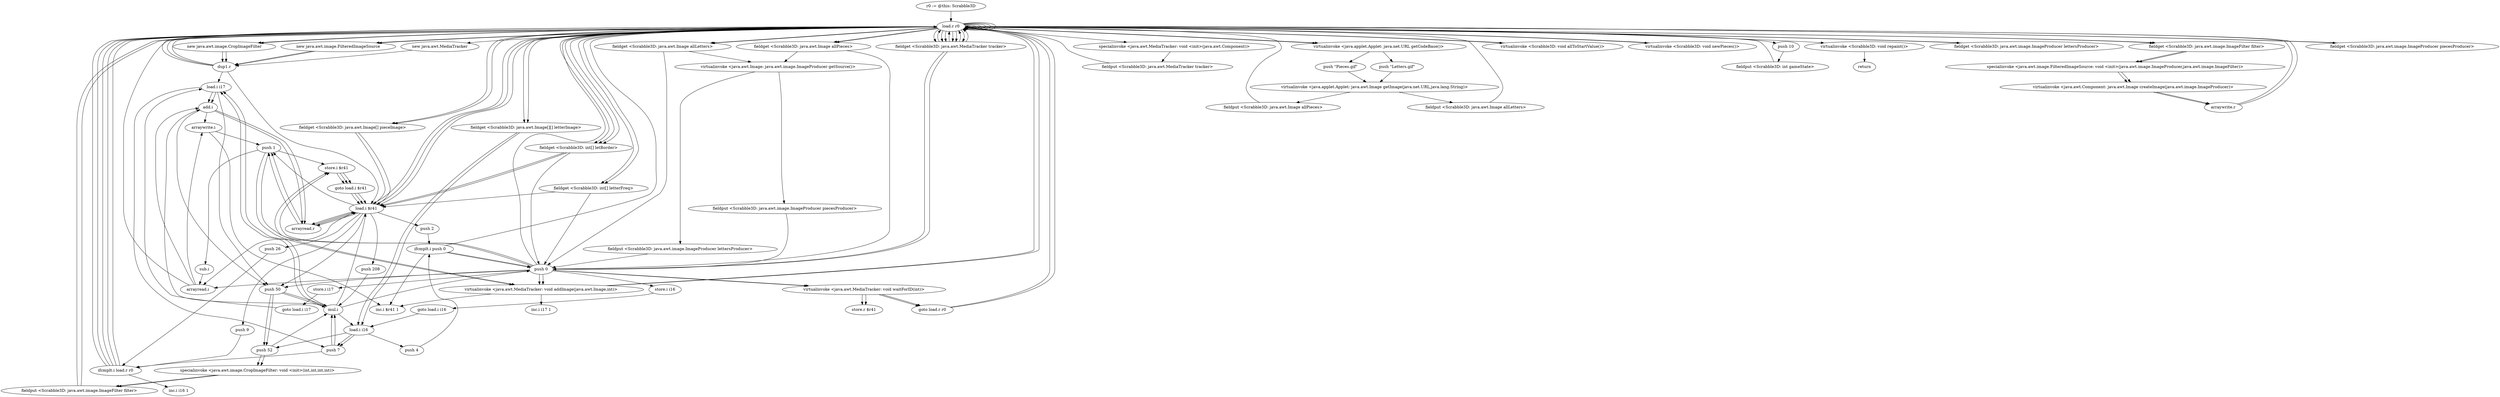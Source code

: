 digraph "" {
    "r0 := @this: Scrabble3D"
    "load.r r0"
    "r0 := @this: Scrabble3D"->"load.r r0";
    "new java.awt.MediaTracker"
    "load.r r0"->"new java.awt.MediaTracker";
    "dup1.r"
    "new java.awt.MediaTracker"->"dup1.r";
    "dup1.r"->"load.r r0";
    "specialinvoke <java.awt.MediaTracker: void <init>(java.awt.Component)>"
    "load.r r0"->"specialinvoke <java.awt.MediaTracker: void <init>(java.awt.Component)>";
    "fieldput <Scrabble3D: java.awt.MediaTracker tracker>"
    "specialinvoke <java.awt.MediaTracker: void <init>(java.awt.Component)>"->"fieldput <Scrabble3D: java.awt.MediaTracker tracker>";
    "fieldput <Scrabble3D: java.awt.MediaTracker tracker>"->"load.r r0";
    "load.r r0"->"load.r r0";
    "load.r r0"->"load.r r0";
    "virtualinvoke <java.applet.Applet: java.net.URL getCodeBase()>"
    "load.r r0"->"virtualinvoke <java.applet.Applet: java.net.URL getCodeBase()>";
    "push \"Pieces.gif\""
    "virtualinvoke <java.applet.Applet: java.net.URL getCodeBase()>"->"push \"Pieces.gif\"";
    "virtualinvoke <java.applet.Applet: java.awt.Image getImage(java.net.URL,java.lang.String)>"
    "push \"Pieces.gif\""->"virtualinvoke <java.applet.Applet: java.awt.Image getImage(java.net.URL,java.lang.String)>";
    "fieldput <Scrabble3D: java.awt.Image allPieces>"
    "virtualinvoke <java.applet.Applet: java.awt.Image getImage(java.net.URL,java.lang.String)>"->"fieldput <Scrabble3D: java.awt.Image allPieces>";
    "fieldput <Scrabble3D: java.awt.Image allPieces>"->"load.r r0";
    "fieldget <Scrabble3D: java.awt.MediaTracker tracker>"
    "load.r r0"->"fieldget <Scrabble3D: java.awt.MediaTracker tracker>";
    "fieldget <Scrabble3D: java.awt.MediaTracker tracker>"->"load.r r0";
    "fieldget <Scrabble3D: java.awt.Image allPieces>"
    "load.r r0"->"fieldget <Scrabble3D: java.awt.Image allPieces>";
    "push 0"
    "fieldget <Scrabble3D: java.awt.Image allPieces>"->"push 0";
    "virtualinvoke <java.awt.MediaTracker: void addImage(java.awt.Image,int)>"
    "push 0"->"virtualinvoke <java.awt.MediaTracker: void addImage(java.awt.Image,int)>";
    "virtualinvoke <java.awt.MediaTracker: void addImage(java.awt.Image,int)>"->"load.r r0";
    "load.r r0"->"fieldget <Scrabble3D: java.awt.MediaTracker tracker>";
    "fieldget <Scrabble3D: java.awt.MediaTracker tracker>"->"push 0";
    "virtualinvoke <java.awt.MediaTracker: void waitForID(int)>"
    "push 0"->"virtualinvoke <java.awt.MediaTracker: void waitForID(int)>";
    "goto load.r r0"
    "virtualinvoke <java.awt.MediaTracker: void waitForID(int)>"->"goto load.r r0";
    "goto load.r r0"->"load.r r0";
    "load.r r0"->"load.r r0";
    "load.r r0"->"fieldget <Scrabble3D: java.awt.Image allPieces>";
    "virtualinvoke <java.awt.Image: java.awt.image.ImageProducer getSource()>"
    "fieldget <Scrabble3D: java.awt.Image allPieces>"->"virtualinvoke <java.awt.Image: java.awt.image.ImageProducer getSource()>";
    "fieldput <Scrabble3D: java.awt.image.ImageProducer piecesProducer>"
    "virtualinvoke <java.awt.Image: java.awt.image.ImageProducer getSource()>"->"fieldput <Scrabble3D: java.awt.image.ImageProducer piecesProducer>";
    "fieldput <Scrabble3D: java.awt.image.ImageProducer piecesProducer>"->"push 0";
    "store.i $r41"
    "push 0"->"store.i $r41";
    "goto load.i $r41"
    "store.i $r41"->"goto load.i $r41";
    "load.i $r41"
    "goto load.i $r41"->"load.i $r41";
    "push 9"
    "load.i $r41"->"push 9";
    "ifcmplt.i load.r r0"
    "push 9"->"ifcmplt.i load.r r0";
    "ifcmplt.i load.r r0"->"load.r r0";
    "load.r r0"->"load.r r0";
    "load.r r0"->"load.r r0";
    "load.r r0"->"virtualinvoke <java.applet.Applet: java.net.URL getCodeBase()>";
    "push \"Letters.gif\""
    "virtualinvoke <java.applet.Applet: java.net.URL getCodeBase()>"->"push \"Letters.gif\"";
    "push \"Letters.gif\""->"virtualinvoke <java.applet.Applet: java.awt.Image getImage(java.net.URL,java.lang.String)>";
    "fieldput <Scrabble3D: java.awt.Image allLetters>"
    "virtualinvoke <java.applet.Applet: java.awt.Image getImage(java.net.URL,java.lang.String)>"->"fieldput <Scrabble3D: java.awt.Image allLetters>";
    "fieldput <Scrabble3D: java.awt.Image allLetters>"->"load.r r0";
    "load.r r0"->"fieldget <Scrabble3D: java.awt.MediaTracker tracker>";
    "fieldget <Scrabble3D: java.awt.MediaTracker tracker>"->"load.r r0";
    "fieldget <Scrabble3D: java.awt.Image allLetters>"
    "load.r r0"->"fieldget <Scrabble3D: java.awt.Image allLetters>";
    "fieldget <Scrabble3D: java.awt.Image allLetters>"->"push 0";
    "push 0"->"virtualinvoke <java.awt.MediaTracker: void addImage(java.awt.Image,int)>";
    "virtualinvoke <java.awt.MediaTracker: void addImage(java.awt.Image,int)>"->"load.r r0";
    "load.r r0"->"fieldget <Scrabble3D: java.awt.MediaTracker tracker>";
    "fieldget <Scrabble3D: java.awt.MediaTracker tracker>"->"push 0";
    "push 0"->"virtualinvoke <java.awt.MediaTracker: void waitForID(int)>";
    "virtualinvoke <java.awt.MediaTracker: void waitForID(int)>"->"goto load.r r0";
    "goto load.r r0"->"load.r r0";
    "load.r r0"->"load.r r0";
    "load.r r0"->"fieldget <Scrabble3D: java.awt.Image allLetters>";
    "fieldget <Scrabble3D: java.awt.Image allLetters>"->"virtualinvoke <java.awt.Image: java.awt.image.ImageProducer getSource()>";
    "fieldput <Scrabble3D: java.awt.image.ImageProducer lettersProducer>"
    "virtualinvoke <java.awt.Image: java.awt.image.ImageProducer getSource()>"->"fieldput <Scrabble3D: java.awt.image.ImageProducer lettersProducer>";
    "fieldput <Scrabble3D: java.awt.image.ImageProducer lettersProducer>"->"push 0";
    "push 0"->"store.i $r41";
    "store.i $r41"->"goto load.i $r41";
    "goto load.i $r41"->"load.i $r41";
    "push 2"
    "load.i $r41"->"push 2";
    "ifcmplt.i push 0"
    "push 2"->"ifcmplt.i push 0";
    "ifcmplt.i push 0"->"load.r r0";
    "virtualinvoke <Scrabble3D: void allToStartValue()>"
    "load.r r0"->"virtualinvoke <Scrabble3D: void allToStartValue()>";
    "virtualinvoke <Scrabble3D: void allToStartValue()>"->"load.r r0";
    "fieldget <Scrabble3D: int[] letBorder>"
    "load.r r0"->"fieldget <Scrabble3D: int[] letBorder>";
    "fieldget <Scrabble3D: int[] letBorder>"->"push 0";
    "push 0"->"load.r r0";
    "fieldget <Scrabble3D: int[] letterFreq>"
    "load.r r0"->"fieldget <Scrabble3D: int[] letterFreq>";
    "fieldget <Scrabble3D: int[] letterFreq>"->"push 0";
    "arrayread.i"
    "push 0"->"arrayread.i";
    "arraywrite.i"
    "arrayread.i"->"arraywrite.i";
    "push 1"
    "arraywrite.i"->"push 1";
    "push 1"->"store.i $r41";
    "store.i $r41"->"goto load.i $r41";
    "goto load.i $r41"->"load.i $r41";
    "push 26"
    "load.i $r41"->"push 26";
    "push 26"->"ifcmplt.i load.r r0";
    "ifcmplt.i load.r r0"->"load.r r0";
    "virtualinvoke <Scrabble3D: void newPieces()>"
    "load.r r0"->"virtualinvoke <Scrabble3D: void newPieces()>";
    "virtualinvoke <Scrabble3D: void newPieces()>"->"load.r r0";
    "push 10"
    "load.r r0"->"push 10";
    "fieldput <Scrabble3D: int gameState>"
    "push 10"->"fieldput <Scrabble3D: int gameState>";
    "fieldput <Scrabble3D: int gameState>"->"load.r r0";
    "virtualinvoke <Scrabble3D: void repaint()>"
    "load.r r0"->"virtualinvoke <Scrabble3D: void repaint()>";
    "return"
    "virtualinvoke <Scrabble3D: void repaint()>"->"return";
    "ifcmplt.i load.r r0"->"load.r r0";
    "load.r r0"->"fieldget <Scrabble3D: int[] letBorder>";
    "fieldget <Scrabble3D: int[] letBorder>"->"load.i $r41";
    "load.i $r41"->"load.r r0";
    "load.r r0"->"fieldget <Scrabble3D: int[] letBorder>";
    "fieldget <Scrabble3D: int[] letBorder>"->"load.i $r41";
    "load.i $r41"->"push 1";
    "sub.i"
    "push 1"->"sub.i";
    "sub.i"->"arrayread.i";
    "arrayread.i"->"load.r r0";
    "load.r r0"->"fieldget <Scrabble3D: int[] letterFreq>";
    "fieldget <Scrabble3D: int[] letterFreq>"->"load.i $r41";
    "load.i $r41"->"arrayread.i";
    "add.i"
    "arrayread.i"->"add.i";
    "add.i"->"arraywrite.i";
    "inc.i $r41 1"
    "arraywrite.i"->"inc.i $r41 1";
    "ifcmplt.i push 0"->"push 0";
    "store.i i16"
    "push 0"->"store.i i16";
    "goto load.i i16"
    "store.i i16"->"goto load.i i16";
    "load.i i16"
    "goto load.i i16"->"load.i i16";
    "push 4"
    "load.i i16"->"push 4";
    "push 4"->"ifcmplt.i push 0";
    "ifcmplt.i push 0"->"inc.i $r41 1";
    "ifcmplt.i push 0"->"push 0";
    "store.i i17"
    "push 0"->"store.i i17";
    "goto load.i i17"
    "store.i i17"->"goto load.i i17";
    "load.i i17"
    "goto load.i i17"->"load.i i17";
    "push 7"
    "load.i i17"->"push 7";
    "push 7"->"ifcmplt.i load.r r0";
    "inc.i i16 1"
    "ifcmplt.i load.r r0"->"inc.i i16 1";
    "ifcmplt.i load.r r0"->"load.r r0";
    "new java.awt.image.CropImageFilter"
    "load.r r0"->"new java.awt.image.CropImageFilter";
    "new java.awt.image.CropImageFilter"->"dup1.r";
    "dup1.r"->"load.i i17";
    "push 50"
    "load.i i17"->"push 50";
    "mul.i"
    "push 50"->"mul.i";
    "mul.i"->"load.i $r41";
    "push 208"
    "load.i $r41"->"push 208";
    "push 208"->"mul.i";
    "mul.i"->"load.i i16";
    "push 52"
    "load.i i16"->"push 52";
    "push 52"->"mul.i";
    "mul.i"->"add.i";
    "add.i"->"push 50";
    "push 50"->"push 52";
    "specialinvoke <java.awt.image.CropImageFilter: void <init>(int,int,int,int)>"
    "push 52"->"specialinvoke <java.awt.image.CropImageFilter: void <init>(int,int,int,int)>";
    "fieldput <Scrabble3D: java.awt.image.ImageFilter filter>"
    "specialinvoke <java.awt.image.CropImageFilter: void <init>(int,int,int,int)>"->"fieldput <Scrabble3D: java.awt.image.ImageFilter filter>";
    "fieldput <Scrabble3D: java.awt.image.ImageFilter filter>"->"load.r r0";
    "fieldget <Scrabble3D: java.awt.Image[][] letterImage>"
    "load.r r0"->"fieldget <Scrabble3D: java.awt.Image[][] letterImage>";
    "fieldget <Scrabble3D: java.awt.Image[][] letterImage>"->"load.i i16";
    "load.i i16"->"push 7";
    "push 7"->"mul.i";
    "mul.i"->"load.i i17";
    "load.i i17"->"add.i";
    "arrayread.r"
    "add.i"->"arrayread.r";
    "arrayread.r"->"load.i $r41";
    "load.i $r41"->"load.r r0";
    "new java.awt.image.FilteredImageSource"
    "load.r r0"->"new java.awt.image.FilteredImageSource";
    "new java.awt.image.FilteredImageSource"->"dup1.r";
    "dup1.r"->"load.r r0";
    "fieldget <Scrabble3D: java.awt.image.ImageProducer lettersProducer>"
    "load.r r0"->"fieldget <Scrabble3D: java.awt.image.ImageProducer lettersProducer>";
    "fieldget <Scrabble3D: java.awt.image.ImageProducer lettersProducer>"->"load.r r0";
    "fieldget <Scrabble3D: java.awt.image.ImageFilter filter>"
    "load.r r0"->"fieldget <Scrabble3D: java.awt.image.ImageFilter filter>";
    "specialinvoke <java.awt.image.FilteredImageSource: void <init>(java.awt.image.ImageProducer,java.awt.image.ImageFilter)>"
    "fieldget <Scrabble3D: java.awt.image.ImageFilter filter>"->"specialinvoke <java.awt.image.FilteredImageSource: void <init>(java.awt.image.ImageProducer,java.awt.image.ImageFilter)>";
    "virtualinvoke <java.awt.Component: java.awt.Image createImage(java.awt.image.ImageProducer)>"
    "specialinvoke <java.awt.image.FilteredImageSource: void <init>(java.awt.image.ImageProducer,java.awt.image.ImageFilter)>"->"virtualinvoke <java.awt.Component: java.awt.Image createImage(java.awt.image.ImageProducer)>";
    "arraywrite.r"
    "virtualinvoke <java.awt.Component: java.awt.Image createImage(java.awt.image.ImageProducer)>"->"arraywrite.r";
    "arraywrite.r"->"load.r r0";
    "load.r r0"->"fieldget <Scrabble3D: java.awt.MediaTracker tracker>";
    "fieldget <Scrabble3D: java.awt.MediaTracker tracker>"->"load.r r0";
    "load.r r0"->"fieldget <Scrabble3D: java.awt.Image[][] letterImage>";
    "fieldget <Scrabble3D: java.awt.Image[][] letterImage>"->"load.i i16";
    "load.i i16"->"push 7";
    "push 7"->"mul.i";
    "mul.i"->"load.i i17";
    "load.i i17"->"add.i";
    "add.i"->"arrayread.r";
    "arrayread.r"->"load.i $r41";
    "load.i $r41"->"arrayread.r";
    "arrayread.r"->"push 1";
    "push 1"->"virtualinvoke <java.awt.MediaTracker: void addImage(java.awt.Image,int)>";
    "inc.i i17 1"
    "virtualinvoke <java.awt.MediaTracker: void addImage(java.awt.Image,int)>"->"inc.i i17 1";
    "store.r $r41"
    "virtualinvoke <java.awt.MediaTracker: void waitForID(int)>"->"store.r $r41";
    "ifcmplt.i load.r r0"->"load.r r0";
    "load.r r0"->"new java.awt.image.CropImageFilter";
    "new java.awt.image.CropImageFilter"->"dup1.r";
    "dup1.r"->"load.i $r41";
    "load.i $r41"->"push 50";
    "push 50"->"mul.i";
    "mul.i"->"push 0";
    "push 0"->"push 50";
    "push 50"->"push 52";
    "push 52"->"specialinvoke <java.awt.image.CropImageFilter: void <init>(int,int,int,int)>";
    "specialinvoke <java.awt.image.CropImageFilter: void <init>(int,int,int,int)>"->"fieldput <Scrabble3D: java.awt.image.ImageFilter filter>";
    "fieldput <Scrabble3D: java.awt.image.ImageFilter filter>"->"load.r r0";
    "fieldget <Scrabble3D: java.awt.Image[] pieceImage>"
    "load.r r0"->"fieldget <Scrabble3D: java.awt.Image[] pieceImage>";
    "fieldget <Scrabble3D: java.awt.Image[] pieceImage>"->"load.i $r41";
    "load.i $r41"->"load.r r0";
    "load.r r0"->"new java.awt.image.FilteredImageSource";
    "new java.awt.image.FilteredImageSource"->"dup1.r";
    "dup1.r"->"load.r r0";
    "fieldget <Scrabble3D: java.awt.image.ImageProducer piecesProducer>"
    "load.r r0"->"fieldget <Scrabble3D: java.awt.image.ImageProducer piecesProducer>";
    "fieldget <Scrabble3D: java.awt.image.ImageProducer piecesProducer>"->"load.r r0";
    "load.r r0"->"fieldget <Scrabble3D: java.awt.image.ImageFilter filter>";
    "fieldget <Scrabble3D: java.awt.image.ImageFilter filter>"->"specialinvoke <java.awt.image.FilteredImageSource: void <init>(java.awt.image.ImageProducer,java.awt.image.ImageFilter)>";
    "specialinvoke <java.awt.image.FilteredImageSource: void <init>(java.awt.image.ImageProducer,java.awt.image.ImageFilter)>"->"virtualinvoke <java.awt.Component: java.awt.Image createImage(java.awt.image.ImageProducer)>";
    "virtualinvoke <java.awt.Component: java.awt.Image createImage(java.awt.image.ImageProducer)>"->"arraywrite.r";
    "arraywrite.r"->"load.r r0";
    "load.r r0"->"fieldget <Scrabble3D: java.awt.MediaTracker tracker>";
    "fieldget <Scrabble3D: java.awt.MediaTracker tracker>"->"load.r r0";
    "load.r r0"->"fieldget <Scrabble3D: java.awt.Image[] pieceImage>";
    "fieldget <Scrabble3D: java.awt.Image[] pieceImage>"->"load.i $r41";
    "load.i $r41"->"arrayread.r";
    "arrayread.r"->"push 1";
    "push 1"->"virtualinvoke <java.awt.MediaTracker: void addImage(java.awt.Image,int)>";
    "virtualinvoke <java.awt.MediaTracker: void addImage(java.awt.Image,int)>"->"inc.i $r41 1";
    "virtualinvoke <java.awt.MediaTracker: void waitForID(int)>"->"store.r $r41";
}
